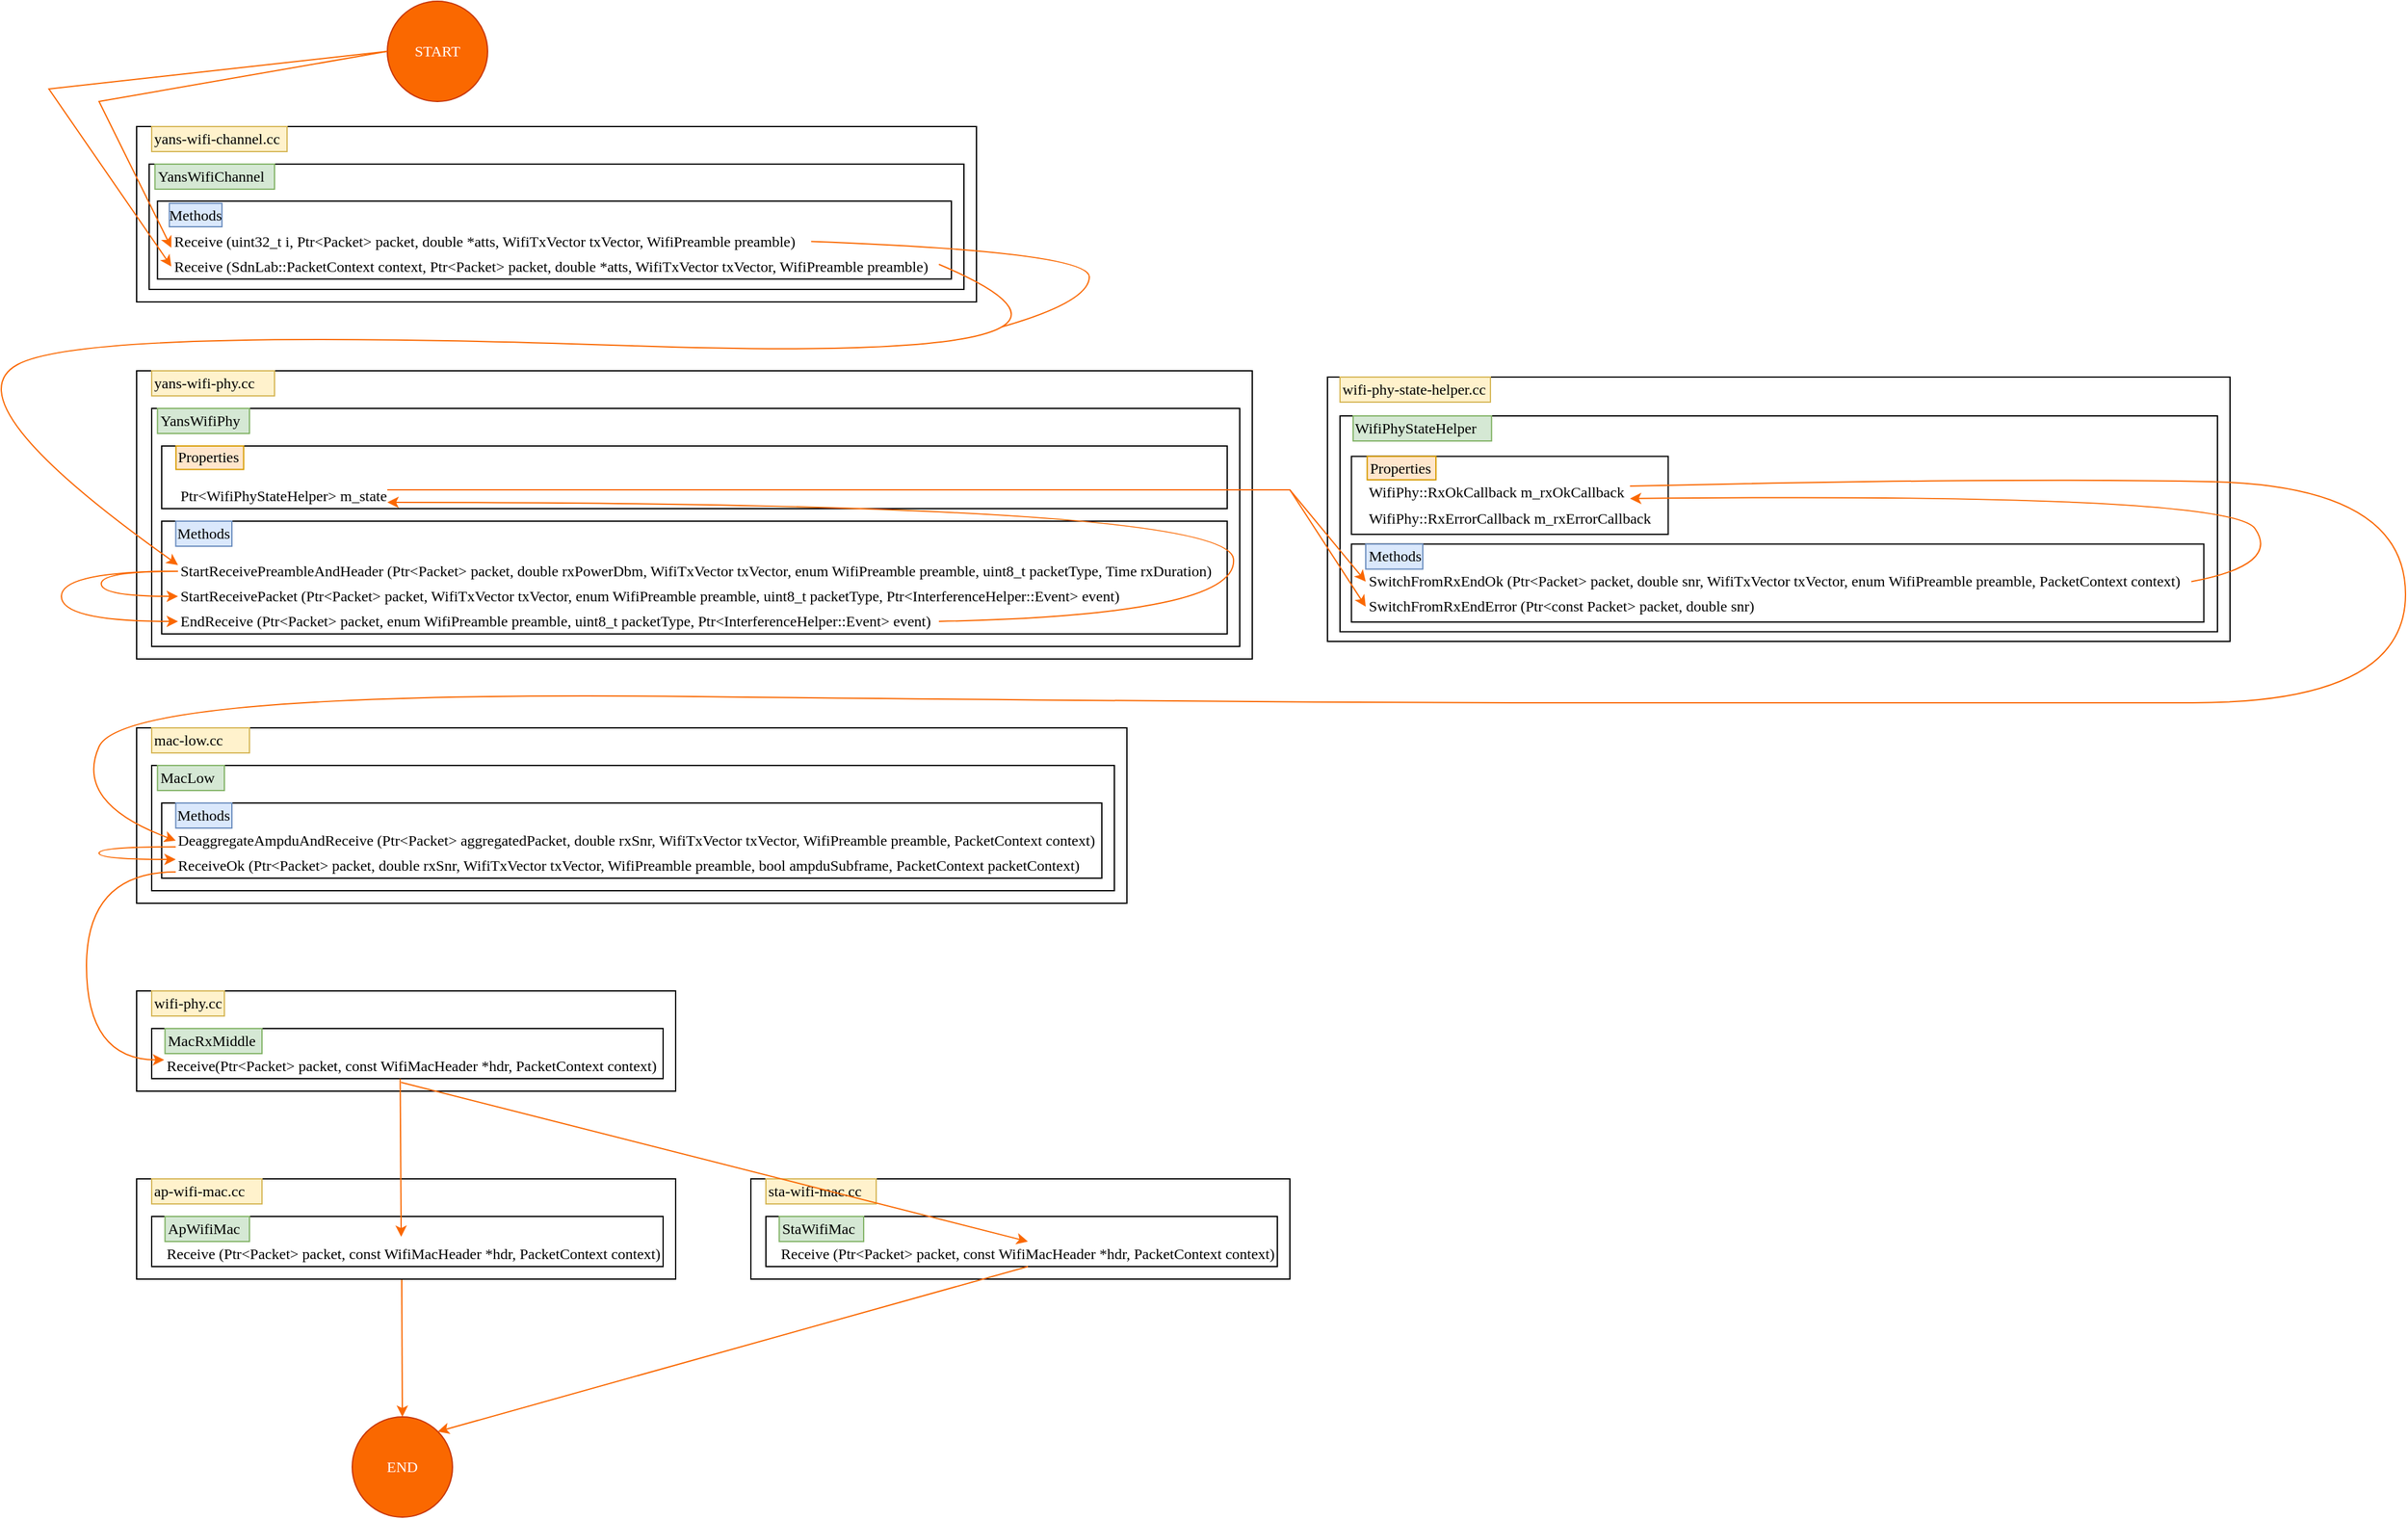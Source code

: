 <mxfile compressed="false" version="20.8.16" type="device">
  <diagram name="Page-1" id="h_TPNOOPLoV4hAxjMFnL">
    <mxGraphModel dx="1295" dy="758" grid="1" gridSize="10" guides="1" tooltips="1" connect="1" arrows="1" fold="1" page="1" pageScale="1" pageWidth="827" pageHeight="1169" math="0" shadow="0">
      <root>
        <mxCell id="0" />
        <mxCell id="1" parent="0" />
        <mxCell id="IEX7HMyS5BlkmMathCGw-1" value="" style="rounded=0;whiteSpace=wrap;html=1;align=center;fontFamily=Times New Roman;fillColor=default;" parent="1" vertex="1">
          <mxGeometry x="110" y="160" width="670" height="140" as="geometry" />
        </mxCell>
        <mxCell id="IEX7HMyS5BlkmMathCGw-7" value="" style="rounded=0;whiteSpace=wrap;html=1;labelBackgroundColor=#00FF00;sketch=0;fontFamily=Times New Roman;fillColor=none;" parent="1" vertex="1">
          <mxGeometry x="120" y="190" width="650" height="100" as="geometry" />
        </mxCell>
        <mxCell id="IEX7HMyS5BlkmMathCGw-24" value="" style="rounded=0;whiteSpace=wrap;html=1;labelBackgroundColor=#00FF00;sketch=0;fontFamily=Times New Roman;fillColor=none;" parent="1" vertex="1">
          <mxGeometry x="126.64" y="219.56" width="633.36" height="62.16" as="geometry" />
        </mxCell>
        <mxCell id="IEX7HMyS5BlkmMathCGw-5" value="yans-wifi-channel.cc" style="text;html=1;strokeColor=#d6b656;fillColor=#fff2cc;align=left;verticalAlign=middle;whiteSpace=wrap;rounded=0;fontFamily=Times New Roman;labelBackgroundColor=none;" parent="1" vertex="1">
          <mxGeometry x="122" y="160" width="108" height="20" as="geometry" />
        </mxCell>
        <mxCell id="IEX7HMyS5BlkmMathCGw-6" value="&lt;span style=&quot;&quot;&gt;YansWifiChannel&lt;/span&gt;" style="text;html=1;strokeColor=#82b366;fillColor=#d5e8d4;align=left;verticalAlign=middle;whiteSpace=wrap;rounded=0;fontFamily=Times New Roman;labelBackgroundColor=none;" parent="1" vertex="1">
          <mxGeometry x="124.64" y="190" width="95.36" height="20" as="geometry" />
        </mxCell>
        <mxCell id="IEX7HMyS5BlkmMathCGw-26" value="Receive (uint32_t i, Ptr&amp;lt;Packet&amp;gt; packet, double *atts, WifiTxVector txVector, WifiPreamble preamble)" style="text;html=1;strokeColor=none;fillColor=none;align=left;verticalAlign=middle;whiteSpace=wrap;rounded=0;fontFamily=Times New Roman;" parent="1" vertex="1">
          <mxGeometry x="137.68" y="241.72" width="510.41" height="20" as="geometry" />
        </mxCell>
        <mxCell id="IEX7HMyS5BlkmMathCGw-27" value="Receive (SdnLab::PacketContext context, Ptr&amp;lt;Packet&amp;gt; packet, double *atts, WifiTxVector txVector, WifiPreamble preamble)" style="text;html=1;strokeColor=none;fillColor=none;align=left;verticalAlign=middle;whiteSpace=wrap;rounded=0;fontFamily=Times New Roman;" parent="1" vertex="1">
          <mxGeometry x="137.68" y="261.72" width="612.32" height="20" as="geometry" />
        </mxCell>
        <mxCell id="IEX7HMyS5BlkmMathCGw-25" value="Methods" style="text;html=1;strokeColor=#6c8ebf;fillColor=#dae8fc;align=center;verticalAlign=middle;whiteSpace=wrap;rounded=0;fontFamily=Times New Roman;labelBackgroundColor=none;" parent="1" vertex="1">
          <mxGeometry x="136.09" y="221.28" width="42" height="18.73" as="geometry" />
        </mxCell>
        <mxCell id="SShySJ-A_N1MmWq35P91-9" value="" style="endArrow=classic;html=1;rounded=0;entryX=0;entryY=0.5;entryDx=0;entryDy=0;fontFamily=Times New Roman;strokeColor=#FA6800;" parent="1" target="IEX7HMyS5BlkmMathCGw-27" edge="1">
          <mxGeometry width="50" height="50" relative="1" as="geometry">
            <mxPoint x="310" y="100" as="sourcePoint" />
            <mxPoint x="90" y="380" as="targetPoint" />
            <Array as="points">
              <mxPoint x="40" y="130" />
            </Array>
          </mxGeometry>
        </mxCell>
        <mxCell id="SShySJ-A_N1MmWq35P91-11" value="START" style="ellipse;whiteSpace=wrap;html=1;aspect=fixed;fontFamily=Times New Roman;fillColor=#fa6800;fontColor=#FFFFFF;strokeColor=#C73500;" parent="1" vertex="1">
          <mxGeometry x="310" y="60" width="80" height="80" as="geometry" />
        </mxCell>
        <mxCell id="tYZmXnSqd3E5VTqutwZf-66" value="" style="endArrow=classic;html=1;rounded=0;strokeColor=#FA6800;fontFamily=Times New Roman;fontSize=12;exitX=0.476;exitY=1.174;exitDx=0;exitDy=0;entryX=0.5;entryY=0;entryDx=0;entryDy=0;exitPerimeter=0;" parent="1" edge="1" target="tYZmXnSqd3E5VTqutwZf-67" source="tYZmXnSqd3E5VTqutwZf-58">
          <mxGeometry width="50" height="50" relative="1" as="geometry">
            <mxPoint x="365.0" y="1090" as="sourcePoint" />
            <mxPoint x="365.0" y="1225" as="targetPoint" />
          </mxGeometry>
        </mxCell>
        <mxCell id="tYZmXnSqd3E5VTqutwZf-67" value="END" style="ellipse;whiteSpace=wrap;html=1;aspect=fixed;fontFamily=Times New Roman;fillColor=#fa6800;fontColor=#FFFFFF;strokeColor=#C73500;" parent="1" vertex="1">
          <mxGeometry x="282" y="1190" width="80" height="80" as="geometry" />
        </mxCell>
        <mxCell id="VL9dEj8Aqm9VDK8YmanN-1" value="" style="endArrow=classic;html=1;rounded=0;entryX=0;entryY=0.75;entryDx=0;entryDy=0;fontFamily=Times New Roman;exitX=0;exitY=0.5;exitDx=0;exitDy=0;strokeColor=#FA6800;" edge="1" parent="1" source="SShySJ-A_N1MmWq35P91-11" target="IEX7HMyS5BlkmMathCGw-26">
          <mxGeometry width="50" height="50" relative="1" as="geometry">
            <mxPoint x="-19" y="251.72" as="sourcePoint" />
            <mxPoint x="147.68" y="281.72" as="targetPoint" />
            <Array as="points">
              <mxPoint x="80" y="140" />
            </Array>
          </mxGeometry>
        </mxCell>
        <mxCell id="VL9dEj8Aqm9VDK8YmanN-17" value="" style="group" vertex="1" connectable="0" parent="1">
          <mxGeometry x="1060" y="360" width="720" height="211" as="geometry" />
        </mxCell>
        <mxCell id="SShySJ-A_N1MmWq35P91-46" value="" style="rounded=0;whiteSpace=wrap;html=1;align=center;fontFamily=Times New Roman;fillColor=default;" parent="VL9dEj8Aqm9VDK8YmanN-17" vertex="1">
          <mxGeometry width="720" height="211" as="geometry" />
        </mxCell>
        <mxCell id="SShySJ-A_N1MmWq35P91-47" value="wifi-phy-state-helper.cc" style="text;html=1;strokeColor=#d6b656;fillColor=#fff2cc;align=left;verticalAlign=middle;whiteSpace=wrap;rounded=0;fontFamily=Times New Roman;labelBackgroundColor=none;" parent="VL9dEj8Aqm9VDK8YmanN-17" vertex="1">
          <mxGeometry x="10" width="120" height="20" as="geometry" />
        </mxCell>
        <mxCell id="VL9dEj8Aqm9VDK8YmanN-16" value="" style="group" vertex="1" connectable="0" parent="VL9dEj8Aqm9VDK8YmanN-17">
          <mxGeometry x="10" y="31" width="700" height="172.27" as="geometry" />
        </mxCell>
        <mxCell id="SShySJ-A_N1MmWq35P91-51" value="" style="rounded=0;whiteSpace=wrap;html=1;labelBackgroundColor=#00FF00;sketch=0;fontFamily=Times New Roman;fillColor=none;" parent="VL9dEj8Aqm9VDK8YmanN-16" vertex="1">
          <mxGeometry width="700" height="172.27" as="geometry" />
        </mxCell>
        <mxCell id="SShySJ-A_N1MmWq35P91-52" value="WifiPhyStateHelper" style="text;html=1;strokeColor=#82b366;fillColor=#d5e8d4;align=left;verticalAlign=middle;whiteSpace=wrap;rounded=0;fontFamily=Times New Roman;labelBackgroundColor=none;" parent="VL9dEj8Aqm9VDK8YmanN-16" vertex="1">
          <mxGeometry x="10.485" width="110.415" height="20.0" as="geometry" />
        </mxCell>
        <mxCell id="VL9dEj8Aqm9VDK8YmanN-14" value="" style="group" vertex="1" connectable="0" parent="VL9dEj8Aqm9VDK8YmanN-16">
          <mxGeometry x="9.144" y="32.267" width="252.65" height="62.273" as="geometry" />
        </mxCell>
        <mxCell id="SShySJ-A_N1MmWq35P91-53" value="" style="rounded=0;whiteSpace=wrap;html=1;labelBackgroundColor=#00FF00;sketch=0;fontFamily=Times New Roman;fillColor=none;" parent="VL9dEj8Aqm9VDK8YmanN-14" vertex="1">
          <mxGeometry y="0.003" width="252.65" height="62.27" as="geometry" />
        </mxCell>
        <mxCell id="SShySJ-A_N1MmWq35P91-56" value="WifiPhy::RxOkCallback m_rxOkCallback" style="text;html=1;strokeColor=none;fillColor=none;align=left;verticalAlign=middle;whiteSpace=wrap;rounded=0;fontSize=12;fontFamily=Times New Roman;fontColor=#000000;" parent="VL9dEj8Aqm9VDK8YmanN-14" vertex="1">
          <mxGeometry x="11.541" y="18.733" width="210.63" height="20.0" as="geometry" />
        </mxCell>
        <mxCell id="SShySJ-A_N1MmWq35P91-57" value="WifiPhy::RxErrorCallback m_rxErrorCallback" style="text;html=1;strokeColor=none;fillColor=none;align=left;verticalAlign=middle;whiteSpace=wrap;rounded=0;fontSize=12;fontFamily=Times New Roman;fontColor=#000000;" parent="VL9dEj8Aqm9VDK8YmanN-14" vertex="1">
          <mxGeometry x="11.541" y="38.733" width="241.109" height="21.27" as="geometry" />
        </mxCell>
        <mxCell id="VL9dEj8Aqm9VDK8YmanN-13" value="Properties" style="text;html=1;strokeColor=#d79b00;fillColor=#ffe6cc;align=left;verticalAlign=middle;whiteSpace=wrap;rounded=0;fontFamily=Times New Roman;labelBackgroundColor=none;" vertex="1" parent="VL9dEj8Aqm9VDK8YmanN-14">
          <mxGeometry x="12.547" width="54.862" height="18.73" as="geometry" />
        </mxCell>
        <mxCell id="VL9dEj8Aqm9VDK8YmanN-15" value="" style="group" vertex="1" connectable="0" parent="VL9dEj8Aqm9VDK8YmanN-16">
          <mxGeometry x="9.144" y="102.27" width="690.856" height="62.27" as="geometry" />
        </mxCell>
        <mxCell id="SShySJ-A_N1MmWq35P91-59" value="" style="rounded=0;whiteSpace=wrap;html=1;fontFamily=Times New Roman;fillColor=none;" parent="VL9dEj8Aqm9VDK8YmanN-15" vertex="1">
          <mxGeometry width="680" height="62.27" as="geometry" />
        </mxCell>
        <mxCell id="SShySJ-A_N1MmWq35P91-60" value="Methods" style="text;html=1;strokeColor=#6c8ebf;fillColor=#dae8fc;align=center;verticalAlign=middle;whiteSpace=wrap;rounded=0;fontFamily=Times New Roman;" parent="VL9dEj8Aqm9VDK8YmanN-15" vertex="1">
          <mxGeometry x="11.389" width="45.505" height="20.0" as="geometry" />
        </mxCell>
        <mxCell id="SShySJ-A_N1MmWq35P91-62" value="SwitchFromRxEndOk (Ptr&amp;lt;Packet&amp;gt; packet, double snr, WifiTxVector txVector, enum WifiPreamble preamble, PacketContext context)" style="text;html=1;strokeColor=none;fillColor=none;align=left;verticalAlign=middle;whiteSpace=wrap;rounded=0;fontSize=12;fontFamily=Times New Roman;fontColor=#000000;" parent="VL9dEj8Aqm9VDK8YmanN-15" vertex="1">
          <mxGeometry x="11.39" y="20" width="658.61" height="20" as="geometry" />
        </mxCell>
        <mxCell id="SShySJ-A_N1MmWq35P91-71" value="SwitchFromRxEndError (Ptr&amp;lt;const Packet&amp;gt; packet, double snr)" style="text;html=1;strokeColor=none;fillColor=none;align=left;verticalAlign=middle;whiteSpace=wrap;rounded=0;fontSize=12;fontFamily=Times New Roman;fontColor=#000000;" parent="VL9dEj8Aqm9VDK8YmanN-15" vertex="1">
          <mxGeometry x="11.389" y="40.0" width="321.533" height="20.0" as="geometry" />
        </mxCell>
        <mxCell id="VL9dEj8Aqm9VDK8YmanN-28" value="" style="curved=1;endArrow=classic;html=1;rounded=0;fontFamily=Times New Roman;fontSize=12;strokeColor=#FA6800;entryX=1;entryY=0.75;entryDx=0;entryDy=0;exitX=1;exitY=0.5;exitDx=0;exitDy=0;" edge="1" parent="VL9dEj8Aqm9VDK8YmanN-16" source="SShySJ-A_N1MmWq35P91-62" target="SShySJ-A_N1MmWq35P91-56">
          <mxGeometry width="50" height="50" relative="1" as="geometry">
            <mxPoint x="690" y="129" as="sourcePoint" />
            <mxPoint x="781.21" y="194" as="targetPoint" />
            <Array as="points">
              <mxPoint x="750" y="119" />
              <mxPoint x="710" y="61" />
            </Array>
          </mxGeometry>
        </mxCell>
        <mxCell id="VL9dEj8Aqm9VDK8YmanN-18" value="" style="group" vertex="1" connectable="0" parent="1">
          <mxGeometry x="110" y="355" width="890" height="230" as="geometry" />
        </mxCell>
        <mxCell id="IEX7HMyS5BlkmMathCGw-30" value="" style="rounded=0;whiteSpace=wrap;html=1;align=center;fontFamily=Times New Roman;fillColor=default;" parent="VL9dEj8Aqm9VDK8YmanN-18" vertex="1">
          <mxGeometry width="890" height="230" as="geometry" />
        </mxCell>
        <mxCell id="IEX7HMyS5BlkmMathCGw-32" value="" style="rounded=0;whiteSpace=wrap;html=1;labelBackgroundColor=#00FF00;sketch=0;fontFamily=Times New Roman;fillColor=none;" parent="VL9dEj8Aqm9VDK8YmanN-18" vertex="1">
          <mxGeometry x="12" y="30" width="868" height="190" as="geometry" />
        </mxCell>
        <mxCell id="IEX7HMyS5BlkmMathCGw-31" value="yans-wifi-phy.cc" style="text;html=1;strokeColor=#d6b656;fillColor=#fff2cc;align=left;verticalAlign=middle;whiteSpace=wrap;rounded=0;fontFamily=Times New Roman;labelBackgroundColor=none;" parent="VL9dEj8Aqm9VDK8YmanN-18" vertex="1">
          <mxGeometry x="12" width="98" height="20" as="geometry" />
        </mxCell>
        <mxCell id="IEX7HMyS5BlkmMathCGw-33" value="&lt;span style=&quot;&quot;&gt;YansWifiPhy&lt;/span&gt;" style="text;html=1;strokeColor=#82b366;fillColor=#d5e8d4;align=left;verticalAlign=middle;whiteSpace=wrap;rounded=0;fontFamily=Times New Roman;labelBackgroundColor=none;" parent="VL9dEj8Aqm9VDK8YmanN-18" vertex="1">
          <mxGeometry x="16.64" y="30" width="73.36" height="20" as="geometry" />
        </mxCell>
        <mxCell id="VL9dEj8Aqm9VDK8YmanN-3" value="" style="group" vertex="1" connectable="0" parent="VL9dEj8Aqm9VDK8YmanN-18">
          <mxGeometry x="20" y="120" width="850" height="90" as="geometry" />
        </mxCell>
        <mxCell id="SShySJ-A_N1MmWq35P91-27" value="" style="rounded=0;whiteSpace=wrap;html=1;fontFamily=Times New Roman;fillColor=none;" parent="VL9dEj8Aqm9VDK8YmanN-3" vertex="1">
          <mxGeometry width="850" height="90" as="geometry" />
        </mxCell>
        <mxCell id="SShySJ-A_N1MmWq35P91-28" value="Methods" style="text;html=1;strokeColor=#6c8ebf;fillColor=#dae8fc;align=center;verticalAlign=middle;whiteSpace=wrap;rounded=0;fontFamily=Times New Roman;" parent="VL9dEj8Aqm9VDK8YmanN-3" vertex="1">
          <mxGeometry x="11.21" width="44.79" height="20" as="geometry" />
        </mxCell>
        <mxCell id="SShySJ-A_N1MmWq35P91-30" value="StartReceivePreambleAndHeader (Ptr&amp;lt;Packet&amp;gt; packet, double rxPowerDbm, WifiTxVector txVector, enum WifiPreamble preamble, uint8_t packetType, Time rxDuration)" style="text;html=1;strokeColor=none;fillColor=none;align=left;verticalAlign=middle;whiteSpace=wrap;rounded=0;fontFamily=Times New Roman;" parent="VL9dEj8Aqm9VDK8YmanN-3" vertex="1">
          <mxGeometry x="13" y="30" width="837" height="20" as="geometry" />
        </mxCell>
        <mxCell id="SShySJ-A_N1MmWq35P91-37" value="EndReceive (Ptr&amp;lt;Packet&amp;gt; packet, enum WifiPreamble preamble, uint8_t packetType, Ptr&amp;lt;InterferenceHelper::Event&amp;gt; event)" style="text;html=1;strokeColor=none;fillColor=none;align=left;verticalAlign=middle;whiteSpace=wrap;rounded=0;fontFamily=Times New Roman;" parent="VL9dEj8Aqm9VDK8YmanN-3" vertex="1">
          <mxGeometry x="13" y="70" width="607" height="20" as="geometry" />
        </mxCell>
        <mxCell id="SShySJ-A_N1MmWq35P91-43" value="StartReceivePacket (Ptr&amp;lt;Packet&amp;gt; packet, WifiTxVector txVector, enum WifiPreamble preamble, uint8_t packetType, Ptr&amp;lt;InterferenceHelper::Event&amp;gt; event)" style="text;html=1;strokeColor=none;fillColor=none;align=left;verticalAlign=middle;whiteSpace=wrap;rounded=0;fontSize=12;fontFamily=Times New Roman;fontColor=#000000;" parent="VL9dEj8Aqm9VDK8YmanN-3" vertex="1">
          <mxGeometry x="13" y="50" width="767" height="20" as="geometry" />
        </mxCell>
        <mxCell id="VL9dEj8Aqm9VDK8YmanN-10" value="" style="curved=1;endArrow=classic;html=1;rounded=0;fontFamily=Times New Roman;fontSize=12;exitX=0;exitY=0.5;exitDx=0;exitDy=0;strokeColor=#FA6800;entryX=0;entryY=0.25;entryDx=0;entryDy=0;" edge="1" parent="VL9dEj8Aqm9VDK8YmanN-3">
          <mxGeometry width="50" height="50" relative="1" as="geometry">
            <mxPoint x="13.0" y="40" as="sourcePoint" />
            <mxPoint x="13.0" y="60" as="targetPoint" />
            <Array as="points">
              <mxPoint x="-48.21" y="40" />
              <mxPoint x="-48.21" y="60" />
            </Array>
          </mxGeometry>
        </mxCell>
        <mxCell id="VL9dEj8Aqm9VDK8YmanN-11" value="" style="curved=1;endArrow=classic;html=1;rounded=0;fontFamily=Times New Roman;fontSize=12;exitX=0;exitY=0.5;exitDx=0;exitDy=0;strokeColor=#FA6800;entryX=0;entryY=0.5;entryDx=0;entryDy=0;" edge="1" parent="VL9dEj8Aqm9VDK8YmanN-3" source="SShySJ-A_N1MmWq35P91-30" target="SShySJ-A_N1MmWq35P91-37">
          <mxGeometry width="50" height="50" relative="1" as="geometry">
            <mxPoint x="23.0" y="50" as="sourcePoint" />
            <mxPoint x="23.0" y="70" as="targetPoint" />
            <Array as="points">
              <mxPoint x="-80" y="40" />
              <mxPoint x="-80" y="80" />
            </Array>
          </mxGeometry>
        </mxCell>
        <mxCell id="VL9dEj8Aqm9VDK8YmanN-4" value="" style="rounded=0;whiteSpace=wrap;html=1;labelBackgroundColor=#00FF00;sketch=0;fontFamily=Times New Roman;fillColor=none;" vertex="1" parent="VL9dEj8Aqm9VDK8YmanN-18">
          <mxGeometry x="20" y="60" width="850" height="50" as="geometry" />
        </mxCell>
        <mxCell id="VL9dEj8Aqm9VDK8YmanN-5" value="Properties" style="text;html=1;strokeColor=#d79b00;fillColor=#ffe6cc;align=left;verticalAlign=middle;whiteSpace=wrap;rounded=0;fontFamily=Times New Roman;labelBackgroundColor=none;" vertex="1" parent="VL9dEj8Aqm9VDK8YmanN-18">
          <mxGeometry x="31.36" y="59.997" width="54" height="18.73" as="geometry" />
        </mxCell>
        <mxCell id="VL9dEj8Aqm9VDK8YmanN-6" value="Ptr&amp;lt;WifiPhyStateHelper&amp;gt;&amp;nbsp;m_state" style="text;html=1;strokeColor=none;fillColor=none;align=left;verticalAlign=middle;whiteSpace=wrap;rounded=0;fontFamily=Times New Roman;" vertex="1" parent="VL9dEj8Aqm9VDK8YmanN-18">
          <mxGeometry x="33" y="90" width="167" height="20" as="geometry" />
        </mxCell>
        <mxCell id="VL9dEj8Aqm9VDK8YmanN-26" value="" style="curved=1;endArrow=classic;html=1;rounded=0;fontFamily=Times New Roman;fontSize=12;exitX=1;exitY=0.5;exitDx=0;exitDy=0;strokeColor=#FA6800;entryX=1;entryY=0.75;entryDx=0;entryDy=0;" edge="1" parent="VL9dEj8Aqm9VDK8YmanN-18" source="SShySJ-A_N1MmWq35P91-37" target="VL9dEj8Aqm9VDK8YmanN-6">
          <mxGeometry width="50" height="50" relative="1" as="geometry">
            <mxPoint x="717" y="255" as="sourcePoint" />
            <mxPoint x="220" y="95" as="targetPoint" />
            <Array as="points">
              <mxPoint x="880" y="195" />
              <mxPoint x="870" y="105" />
            </Array>
          </mxGeometry>
        </mxCell>
        <mxCell id="VL9dEj8Aqm9VDK8YmanN-7" value="" style="curved=1;endArrow=classic;html=1;rounded=0;fontFamily=Times New Roman;fontSize=12;strokeColor=#FA6800;entryX=0;entryY=0.25;entryDx=0;entryDy=0;" edge="1" parent="1" target="SShySJ-A_N1MmWq35P91-30">
          <mxGeometry width="50" height="50" relative="1" as="geometry">
            <mxPoint x="750" y="270" as="sourcePoint" />
            <mxPoint x="140" y="660" as="targetPoint" />
            <Array as="points">
              <mxPoint x="940" y="350" />
              <mxPoint x="70" y="320" />
              <mxPoint x="-40" y="380" />
            </Array>
          </mxGeometry>
        </mxCell>
        <mxCell id="VL9dEj8Aqm9VDK8YmanN-22" value="" style="curved=1;endArrow=none;html=1;rounded=0;fontFamily=Times New Roman;fontSize=12;exitX=1;exitY=0.5;exitDx=0;exitDy=0;strokeColor=#FA6800;endFill=0;" edge="1" parent="1" source="IEX7HMyS5BlkmMathCGw-26">
          <mxGeometry width="50" height="50" relative="1" as="geometry">
            <mxPoint x="750" y="300" as="sourcePoint" />
            <mxPoint x="800" y="320" as="targetPoint" />
            <Array as="points">
              <mxPoint x="870" y="260" />
              <mxPoint x="870" y="300" />
            </Array>
          </mxGeometry>
        </mxCell>
        <mxCell id="VL9dEj8Aqm9VDK8YmanN-23" value="" style="endArrow=classic;html=1;rounded=0;entryX=0;entryY=0.5;entryDx=0;entryDy=0;fontFamily=Times New Roman;strokeColor=#FA6800;exitX=1;exitY=0.25;exitDx=0;exitDy=0;exitPerimeter=0;" edge="1" parent="1" source="VL9dEj8Aqm9VDK8YmanN-6" target="SShySJ-A_N1MmWq35P91-62">
          <mxGeometry width="50" height="50" relative="1" as="geometry">
            <mxPoint x="320" y="450" as="sourcePoint" />
            <mxPoint x="1026.68" y="455.44" as="targetPoint" />
            <Array as="points">
              <mxPoint x="1030" y="450" />
            </Array>
          </mxGeometry>
        </mxCell>
        <mxCell id="VL9dEj8Aqm9VDK8YmanN-25" value="" style="endArrow=classic;html=1;rounded=0;entryX=0;entryY=0.5;entryDx=0;entryDy=0;fontFamily=Times New Roman;strokeColor=#FA6800;" edge="1" parent="1" target="SShySJ-A_N1MmWq35P91-71">
          <mxGeometry width="50" height="50" relative="1" as="geometry">
            <mxPoint x="1030" y="450" as="sourcePoint" />
            <mxPoint x="1166.68" y="589.44" as="targetPoint" />
          </mxGeometry>
        </mxCell>
        <mxCell id="VL9dEj8Aqm9VDK8YmanN-27" value="" style="group" vertex="1" connectable="0" parent="1">
          <mxGeometry x="110" y="640" width="790" height="180" as="geometry" />
        </mxCell>
        <mxCell id="tYZmXnSqd3E5VTqutwZf-1" value="" style="rounded=0;whiteSpace=wrap;html=1;align=center;fontFamily=Times New Roman;fillColor=default;" parent="VL9dEj8Aqm9VDK8YmanN-27" vertex="1">
          <mxGeometry width="790" height="140" as="geometry" />
        </mxCell>
        <mxCell id="tYZmXnSqd3E5VTqutwZf-2" value="mac-low.cc" style="text;html=1;strokeColor=#d6b656;fillColor=#fff2cc;align=left;verticalAlign=middle;whiteSpace=wrap;rounded=0;fontFamily=Times New Roman;labelBackgroundColor=none;" parent="VL9dEj8Aqm9VDK8YmanN-27" vertex="1">
          <mxGeometry x="12.0" width="78" height="20" as="geometry" />
        </mxCell>
        <mxCell id="tYZmXnSqd3E5VTqutwZf-3" value="" style="rounded=0;whiteSpace=wrap;html=1;labelBackgroundColor=#00FF00;sketch=0;fontFamily=Times New Roman;fillColor=none;" parent="VL9dEj8Aqm9VDK8YmanN-27" vertex="1">
          <mxGeometry x="12" y="30" width="768" height="100" as="geometry" />
        </mxCell>
        <mxCell id="tYZmXnSqd3E5VTqutwZf-4" value="MacLow" style="text;html=1;strokeColor=#82b366;fillColor=#d5e8d4;align=left;verticalAlign=middle;whiteSpace=wrap;rounded=0;fontFamily=Times New Roman;labelBackgroundColor=none;" parent="VL9dEj8Aqm9VDK8YmanN-27" vertex="1">
          <mxGeometry x="16.64" y="30" width="53.36" height="20" as="geometry" />
        </mxCell>
        <mxCell id="tYZmXnSqd3E5VTqutwZf-6" value="" style="rounded=0;whiteSpace=wrap;html=1;fontFamily=Times New Roman;fillColor=none;" parent="VL9dEj8Aqm9VDK8YmanN-27" vertex="1">
          <mxGeometry x="20" y="60" width="750" height="60" as="geometry" />
        </mxCell>
        <mxCell id="tYZmXnSqd3E5VTqutwZf-7" value="Methods" style="text;html=1;strokeColor=#6c8ebf;fillColor=#dae8fc;align=center;verticalAlign=middle;whiteSpace=wrap;rounded=0;fontFamily=Times New Roman;" parent="VL9dEj8Aqm9VDK8YmanN-27" vertex="1">
          <mxGeometry x="31.21" y="60" width="44.79" height="20" as="geometry" />
        </mxCell>
        <mxCell id="tYZmXnSqd3E5VTqutwZf-8" value="DeaggregateAmpduAndReceive (Ptr&amp;lt;Packet&amp;gt; aggregatedPacket, double rxSnr, WifiTxVector txVector, WifiPreamble preamble, PacketContext context)" style="text;strokeColor=none;fillColor=none;align=left;verticalAlign=middle;rounded=0;fontFamily=Times New Roman;labelPosition=center;verticalLabelPosition=middle;whiteSpace=wrap;html=1;" parent="VL9dEj8Aqm9VDK8YmanN-27" vertex="1">
          <mxGeometry x="31.21" y="80" width="748.79" height="20" as="geometry" />
        </mxCell>
        <mxCell id="tYZmXnSqd3E5VTqutwZf-14" value="ReceiveOk (Ptr&amp;lt;Packet&amp;gt; packet, double rxSnr, WifiTxVector txVector, WifiPreamble preamble, bool ampduSubframe, PacketContext packetContext)" style="text;strokeColor=none;fillColor=none;align=left;verticalAlign=middle;rounded=0;fontFamily=Times New Roman;labelPosition=center;verticalLabelPosition=middle;whiteSpace=wrap;html=1;" parent="VL9dEj8Aqm9VDK8YmanN-27" vertex="1">
          <mxGeometry x="31.21" y="100" width="728.79" height="20" as="geometry" />
        </mxCell>
        <mxCell id="VL9dEj8Aqm9VDK8YmanN-30" value="" style="curved=1;endArrow=classic;html=1;rounded=0;fontFamily=Times New Roman;fontSize=12;exitX=0;exitY=0.75;exitDx=0;exitDy=0;strokeColor=#FA6800;entryX=0;entryY=0.25;entryDx=0;entryDy=0;" edge="1" parent="VL9dEj8Aqm9VDK8YmanN-27" source="tYZmXnSqd3E5VTqutwZf-8" target="tYZmXnSqd3E5VTqutwZf-14">
          <mxGeometry width="50" height="50" relative="1" as="geometry">
            <mxPoint x="29.59" y="90" as="sourcePoint" />
            <mxPoint x="29.59" y="110" as="targetPoint" />
            <Array as="points">
              <mxPoint x="-30" y="95" />
              <mxPoint x="-30" y="105" />
            </Array>
          </mxGeometry>
        </mxCell>
        <mxCell id="VL9dEj8Aqm9VDK8YmanN-29" value="" style="curved=1;endArrow=classic;html=1;rounded=0;fontFamily=Times New Roman;fontSize=12;strokeColor=#FA6800;entryX=0;entryY=0.5;entryDx=0;entryDy=0;exitX=1;exitY=0.25;exitDx=0;exitDy=0;" edge="1" parent="1" source="SShySJ-A_N1MmWq35P91-56" target="tYZmXnSqd3E5VTqutwZf-8">
          <mxGeometry width="50" height="50" relative="1" as="geometry">
            <mxPoint x="1320.0" y="620" as="sourcePoint" />
            <mxPoint x="713" y="860" as="targetPoint" />
            <Array as="points">
              <mxPoint x="1610" y="440" />
              <mxPoint x="1920" y="447" />
              <mxPoint x="1920" y="620" />
              <mxPoint x="1580" y="620" />
              <mxPoint x="1010" y="620" />
              <mxPoint x="100" y="610" />
              <mxPoint x="60" y="700" />
            </Array>
          </mxGeometry>
        </mxCell>
        <mxCell id="tYZmXnSqd3E5VTqutwZf-30" value="" style="rounded=0;whiteSpace=wrap;html=1;align=center;fontFamily=Times New Roman;fillColor=default;" parent="1" vertex="1">
          <mxGeometry x="110" y="850" width="430" height="80" as="geometry" />
        </mxCell>
        <mxCell id="tYZmXnSqd3E5VTqutwZf-31" value="wifi-phy.cc" style="text;html=1;strokeColor=#d6b656;fillColor=#fff2cc;align=left;verticalAlign=middle;whiteSpace=wrap;rounded=0;fontFamily=Times New Roman;labelBackgroundColor=none;" parent="1" vertex="1">
          <mxGeometry x="122" y="850" width="58" height="20" as="geometry" />
        </mxCell>
        <mxCell id="tYZmXnSqd3E5VTqutwZf-32" value="" style="rounded=0;whiteSpace=wrap;html=1;labelBackgroundColor=#00FF00;sketch=0;fontFamily=Times New Roman;fillColor=none;" parent="1" vertex="1">
          <mxGeometry x="122" y="880" width="408" height="40" as="geometry" />
        </mxCell>
        <mxCell id="tYZmXnSqd3E5VTqutwZf-35" value="MacRxMiddle" style="text;html=1;strokeColor=#82b366;fillColor=#d5e8d4;align=left;verticalAlign=middle;whiteSpace=wrap;rounded=0;fontFamily=Times New Roman;labelBackgroundColor=none;" parent="1" vertex="1">
          <mxGeometry x="132.64" y="880" width="77.36" height="20" as="geometry" />
        </mxCell>
        <mxCell id="tYZmXnSqd3E5VTqutwZf-36" value="Receive(Ptr&amp;lt;Packet&amp;gt; packet, const WifiMacHeader *hdr, PacketContext context)" style="text;strokeColor=none;fillColor=none;align=left;verticalAlign=middle;rounded=0;fontFamily=Times New Roman;labelPosition=center;verticalLabelPosition=middle;whiteSpace=wrap;html=1;" parent="1" vertex="1">
          <mxGeometry x="132" y="900" width="398" height="20" as="geometry" />
        </mxCell>
        <mxCell id="VL9dEj8Aqm9VDK8YmanN-32" value="" style="curved=1;endArrow=classic;html=1;rounded=0;fontFamily=Times New Roman;fontSize=12;exitX=0;exitY=0.75;exitDx=0;exitDy=0;strokeColor=#FA6800;entryX=0;entryY=0.25;entryDx=0;entryDy=0;" edge="1" parent="1" source="tYZmXnSqd3E5VTqutwZf-14" target="tYZmXnSqd3E5VTqutwZf-36">
          <mxGeometry width="50" height="50" relative="1" as="geometry">
            <mxPoint x="137.68" y="750" as="sourcePoint" />
            <mxPoint x="137.68" y="770" as="targetPoint" />
            <Array as="points">
              <mxPoint x="70" y="755" />
              <mxPoint x="70" y="905" />
            </Array>
          </mxGeometry>
        </mxCell>
        <mxCell id="VL9dEj8Aqm9VDK8YmanN-35" value="" style="group" vertex="1" connectable="0" parent="1">
          <mxGeometry x="110" y="1000" width="430" height="80" as="geometry" />
        </mxCell>
        <mxCell id="tYZmXnSqd3E5VTqutwZf-54" value="" style="rounded=0;whiteSpace=wrap;html=1;align=center;fontFamily=Times New Roman;fillColor=default;" parent="VL9dEj8Aqm9VDK8YmanN-35" vertex="1">
          <mxGeometry width="430" height="80" as="geometry" />
        </mxCell>
        <mxCell id="tYZmXnSqd3E5VTqutwZf-55" value="ap-wifi-mac.cc" style="text;html=1;strokeColor=#d6b656;fillColor=#fff2cc;align=left;verticalAlign=middle;whiteSpace=wrap;rounded=0;fontFamily=Times New Roman;labelBackgroundColor=none;" parent="VL9dEj8Aqm9VDK8YmanN-35" vertex="1">
          <mxGeometry x="12" width="88" height="20" as="geometry" />
        </mxCell>
        <mxCell id="tYZmXnSqd3E5VTqutwZf-56" value="" style="rounded=0;whiteSpace=wrap;html=1;labelBackgroundColor=#00FF00;sketch=0;fontFamily=Times New Roman;fillColor=none;" parent="VL9dEj8Aqm9VDK8YmanN-35" vertex="1">
          <mxGeometry x="12" y="30" width="408" height="40" as="geometry" />
        </mxCell>
        <mxCell id="tYZmXnSqd3E5VTqutwZf-57" value="ApWifiMac" style="text;html=1;strokeColor=#82b366;fillColor=#d5e8d4;align=left;verticalAlign=middle;whiteSpace=wrap;rounded=0;fontFamily=Times New Roman;labelBackgroundColor=none;" parent="VL9dEj8Aqm9VDK8YmanN-35" vertex="1">
          <mxGeometry x="22.64" y="30" width="67.36" height="20" as="geometry" />
        </mxCell>
        <mxCell id="tYZmXnSqd3E5VTqutwZf-58" value="Receive (Ptr&amp;lt;Packet&amp;gt; packet, const WifiMacHeader *hdr, PacketContext context)" style="text;strokeColor=none;fillColor=none;align=left;verticalAlign=middle;rounded=0;fontFamily=Times New Roman;labelPosition=center;verticalLabelPosition=middle;whiteSpace=wrap;html=1;" parent="VL9dEj8Aqm9VDK8YmanN-35" vertex="1">
          <mxGeometry x="22" y="50" width="398" height="20" as="geometry" />
        </mxCell>
        <mxCell id="VL9dEj8Aqm9VDK8YmanN-36" value="" style="group" vertex="1" connectable="0" parent="1">
          <mxGeometry x="600" y="1000" width="430" height="80" as="geometry" />
        </mxCell>
        <mxCell id="VL9dEj8Aqm9VDK8YmanN-37" value="" style="rounded=0;whiteSpace=wrap;html=1;align=center;fontFamily=Times New Roman;fillColor=default;" vertex="1" parent="VL9dEj8Aqm9VDK8YmanN-36">
          <mxGeometry width="430" height="80" as="geometry" />
        </mxCell>
        <mxCell id="VL9dEj8Aqm9VDK8YmanN-38" value="sta-wifi-mac.cc" style="text;html=1;strokeColor=#d6b656;fillColor=#fff2cc;align=left;verticalAlign=middle;whiteSpace=wrap;rounded=0;fontFamily=Times New Roman;labelBackgroundColor=none;" vertex="1" parent="VL9dEj8Aqm9VDK8YmanN-36">
          <mxGeometry x="12" width="88" height="20" as="geometry" />
        </mxCell>
        <mxCell id="VL9dEj8Aqm9VDK8YmanN-39" value="" style="rounded=0;whiteSpace=wrap;html=1;labelBackgroundColor=#00FF00;sketch=0;fontFamily=Times New Roman;fillColor=none;" vertex="1" parent="VL9dEj8Aqm9VDK8YmanN-36">
          <mxGeometry x="12" y="30" width="408" height="40" as="geometry" />
        </mxCell>
        <mxCell id="VL9dEj8Aqm9VDK8YmanN-40" value="StaWifiMac" style="text;html=1;strokeColor=#82b366;fillColor=#d5e8d4;align=left;verticalAlign=middle;whiteSpace=wrap;rounded=0;fontFamily=Times New Roman;labelBackgroundColor=none;" vertex="1" parent="VL9dEj8Aqm9VDK8YmanN-36">
          <mxGeometry x="22.64" y="30" width="67.36" height="20" as="geometry" />
        </mxCell>
        <mxCell id="VL9dEj8Aqm9VDK8YmanN-41" value="Receive (Ptr&amp;lt;Packet&amp;gt; packet, const WifiMacHeader *hdr, PacketContext context)" style="text;strokeColor=none;fillColor=none;align=left;verticalAlign=middle;rounded=0;fontFamily=Times New Roman;labelPosition=center;verticalLabelPosition=middle;whiteSpace=wrap;html=1;" vertex="1" parent="VL9dEj8Aqm9VDK8YmanN-36">
          <mxGeometry x="22" y="50" width="398" height="20" as="geometry" />
        </mxCell>
        <mxCell id="VL9dEj8Aqm9VDK8YmanN-42" value="" style="endArrow=classic;html=1;rounded=0;entryX=0.475;entryY=-0.185;entryDx=0;entryDy=0;fontFamily=Times New Roman;exitX=0.473;exitY=1.009;exitDx=0;exitDy=0;strokeColor=#FA6800;exitPerimeter=0;entryPerimeter=0;" edge="1" parent="1" source="tYZmXnSqd3E5VTqutwZf-36" target="tYZmXnSqd3E5VTqutwZf-58">
          <mxGeometry width="50" height="50" relative="1" as="geometry">
            <mxPoint x="190" y="980" as="sourcePoint" />
            <mxPoint x="356.68" y="990.44" as="targetPoint" />
          </mxGeometry>
        </mxCell>
        <mxCell id="VL9dEj8Aqm9VDK8YmanN-43" value="" style="endArrow=classic;html=1;rounded=0;entryX=0.5;entryY=0;entryDx=0;entryDy=0;fontFamily=Times New Roman;exitX=0.475;exitY=1.15;exitDx=0;exitDy=0;strokeColor=#FA6800;exitPerimeter=0;" edge="1" parent="1" source="tYZmXnSqd3E5VTqutwZf-36" target="VL9dEj8Aqm9VDK8YmanN-41">
          <mxGeometry width="50" height="50" relative="1" as="geometry">
            <mxPoint x="330.254" y="930.18" as="sourcePoint" />
            <mxPoint x="331.05" y="1056.3" as="targetPoint" />
          </mxGeometry>
        </mxCell>
        <mxCell id="tYZmXnSqd3E5VTqutwZf-65" value="" style="endArrow=classic;html=1;rounded=0;strokeColor=#FA6800;fontFamily=Times New Roman;fontSize=12;entryX=1;entryY=0;entryDx=0;entryDy=0;exitX=0.5;exitY=1;exitDx=0;exitDy=0;" parent="1" edge="1" target="tYZmXnSqd3E5VTqutwZf-67" source="VL9dEj8Aqm9VDK8YmanN-41">
          <mxGeometry width="50" height="50" relative="1" as="geometry">
            <mxPoint x="630" y="1120" as="sourcePoint" />
            <mxPoint x="664.37" y="1200" as="targetPoint" />
          </mxGeometry>
        </mxCell>
      </root>
    </mxGraphModel>
  </diagram>
</mxfile>
